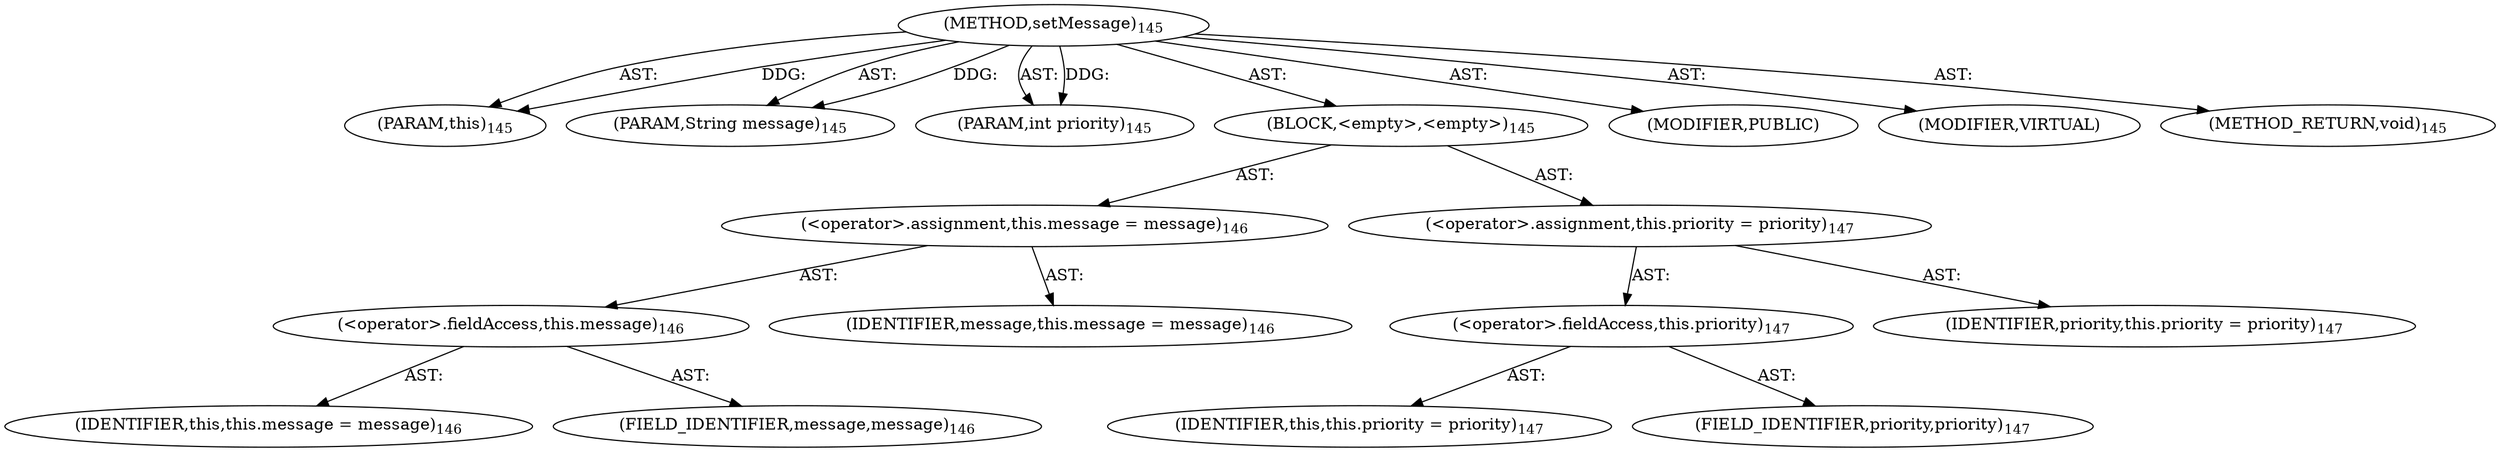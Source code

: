 digraph "setMessage" {  
"111669149699" [label = <(METHOD,setMessage)<SUB>145</SUB>> ]
"115964116992" [label = <(PARAM,this)<SUB>145</SUB>> ]
"115964117000" [label = <(PARAM,String message)<SUB>145</SUB>> ]
"115964117001" [label = <(PARAM,int priority)<SUB>145</SUB>> ]
"25769803779" [label = <(BLOCK,&lt;empty&gt;,&lt;empty&gt;)<SUB>145</SUB>> ]
"30064771105" [label = <(&lt;operator&gt;.assignment,this.message = message)<SUB>146</SUB>> ]
"30064771106" [label = <(&lt;operator&gt;.fieldAccess,this.message)<SUB>146</SUB>> ]
"68719476736" [label = <(IDENTIFIER,this,this.message = message)<SUB>146</SUB>> ]
"55834574863" [label = <(FIELD_IDENTIFIER,message,message)<SUB>146</SUB>> ]
"68719476766" [label = <(IDENTIFIER,message,this.message = message)<SUB>146</SUB>> ]
"30064771107" [label = <(&lt;operator&gt;.assignment,this.priority = priority)<SUB>147</SUB>> ]
"30064771108" [label = <(&lt;operator&gt;.fieldAccess,this.priority)<SUB>147</SUB>> ]
"68719476737" [label = <(IDENTIFIER,this,this.priority = priority)<SUB>147</SUB>> ]
"55834574864" [label = <(FIELD_IDENTIFIER,priority,priority)<SUB>147</SUB>> ]
"68719476767" [label = <(IDENTIFIER,priority,this.priority = priority)<SUB>147</SUB>> ]
"133143986188" [label = <(MODIFIER,PUBLIC)> ]
"133143986189" [label = <(MODIFIER,VIRTUAL)> ]
"128849018883" [label = <(METHOD_RETURN,void)<SUB>145</SUB>> ]
  "111669149699" -> "115964116992"  [ label = "AST: "] 
  "111669149699" -> "115964117000"  [ label = "AST: "] 
  "111669149699" -> "115964117001"  [ label = "AST: "] 
  "111669149699" -> "25769803779"  [ label = "AST: "] 
  "111669149699" -> "133143986188"  [ label = "AST: "] 
  "111669149699" -> "133143986189"  [ label = "AST: "] 
  "111669149699" -> "128849018883"  [ label = "AST: "] 
  "25769803779" -> "30064771105"  [ label = "AST: "] 
  "25769803779" -> "30064771107"  [ label = "AST: "] 
  "30064771105" -> "30064771106"  [ label = "AST: "] 
  "30064771105" -> "68719476766"  [ label = "AST: "] 
  "30064771106" -> "68719476736"  [ label = "AST: "] 
  "30064771106" -> "55834574863"  [ label = "AST: "] 
  "30064771107" -> "30064771108"  [ label = "AST: "] 
  "30064771107" -> "68719476767"  [ label = "AST: "] 
  "30064771108" -> "68719476737"  [ label = "AST: "] 
  "30064771108" -> "55834574864"  [ label = "AST: "] 
  "111669149699" -> "115964116992"  [ label = "DDG: "] 
  "111669149699" -> "115964117000"  [ label = "DDG: "] 
  "111669149699" -> "115964117001"  [ label = "DDG: "] 
}

